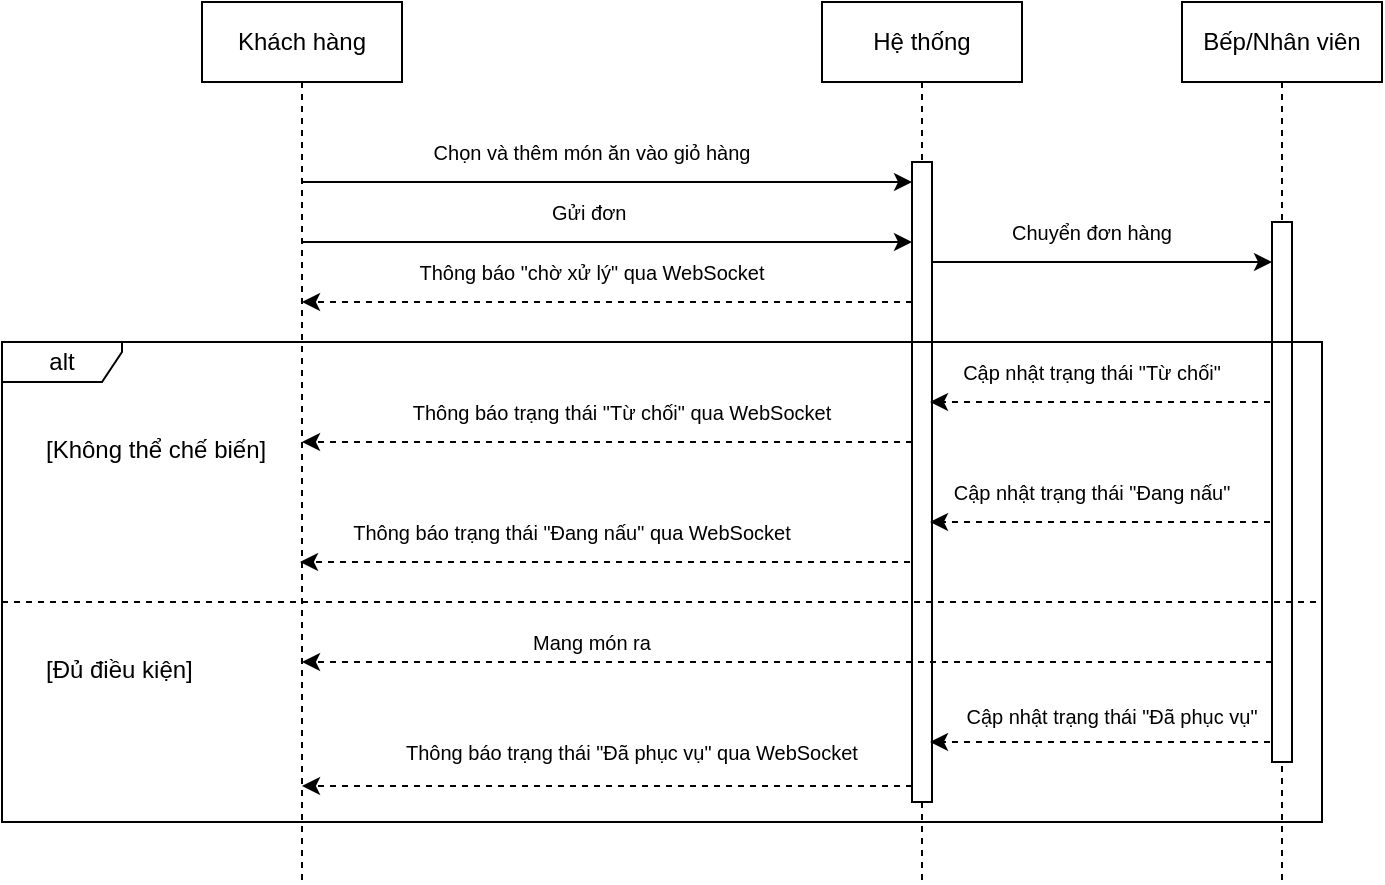 <mxfile version="24.7.17">
  <diagram name="Page-1" id="2YBvvXClWsGukQMizWep">
    <mxGraphModel dx="1639" dy="534" grid="1" gridSize="10" guides="1" tooltips="1" connect="1" arrows="1" fold="1" page="1" pageScale="1" pageWidth="850" pageHeight="1100" math="0" shadow="0">
      <root>
        <mxCell id="0" />
        <mxCell id="1" parent="0" />
        <mxCell id="aM9ryv3xv72pqoxQDRHE-1" value="Khách hàng" style="shape=umlLifeline;perimeter=lifelinePerimeter;whiteSpace=wrap;html=1;container=0;dropTarget=0;collapsible=0;recursiveResize=0;outlineConnect=0;portConstraint=eastwest;newEdgeStyle={&quot;edgeStyle&quot;:&quot;elbowEdgeStyle&quot;,&quot;elbow&quot;:&quot;vertical&quot;,&quot;curved&quot;:0,&quot;rounded&quot;:0};" parent="1" vertex="1">
          <mxGeometry x="40" y="40" width="100" height="440" as="geometry" />
        </mxCell>
        <mxCell id="aM9ryv3xv72pqoxQDRHE-5" value="Hệ thống" style="shape=umlLifeline;perimeter=lifelinePerimeter;whiteSpace=wrap;html=1;container=0;dropTarget=0;collapsible=0;recursiveResize=0;outlineConnect=0;portConstraint=eastwest;newEdgeStyle={&quot;edgeStyle&quot;:&quot;elbowEdgeStyle&quot;,&quot;elbow&quot;:&quot;vertical&quot;,&quot;curved&quot;:0,&quot;rounded&quot;:0};" parent="1" vertex="1">
          <mxGeometry x="350" y="40" width="100" height="440" as="geometry" />
        </mxCell>
        <mxCell id="aM9ryv3xv72pqoxQDRHE-6" value="&lt;span style=&quot;color: rgba(0, 0, 0, 0); font-family: monospace; font-size: 0px; text-align: start;&quot;&gt;%3CmxGraphModel%3E%3Croot%3E%3CmxCell%20id%3D%220%22%2F%3E%3CmxCell%20id%3D%221%22%20parent%3D%220%22%2F%3E%3CmxCell%20id%3D%222%22%20value%3D%22Interaction%20heading%22%20style%3D%22shape%3DumlFrame%3BwhiteSpace%3Dwrap%3Bhtml%3D1%3BpointerEvents%3D0%3BrecursiveResize%3D0%3Bcontainer%3D1%3Bcollapsible%3D0%3Bwidth%3D170%3B%22%20vertex%3D%221%22%20parent%3D%221%22%3E%3CmxGeometry%20x%3D%2210%22%20y%3D%22220%22%20width%3D%22290%22%20height%3D%22250%22%20as%3D%22geometry%22%2F%3E%3C%2FmxCell%3E%3CmxCell%20id%3D%223%22%20value%3D%22%5Bconstraint1%5D%22%20style%3D%22text%3Bhtml%3D1%3B%22%20vertex%3D%221%22%20parent%3D%222%22%3E%3CmxGeometry%20width%3D%22100%22%20height%3D%2220%22%20relative%3D%221%22%20as%3D%22geometry%22%3E%3CmxPoint%20x%3D%2220%22%20y%3D%2240%22%20as%3D%22offset%22%2F%3E%3C%2FmxGeometry%3E%3C%2FmxCell%3E%3CmxCell%20id%3D%224%22%20value%3D%22%5Bconstraint2%5D%22%20style%3D%22line%3BstrokeWidth%3D1%3Bdashed%3D1%3BlabelPosition%3Dcenter%3BverticalLabelPosition%3Dbottom%3Balign%3Dleft%3BverticalAlign%3Dtop%3BspacingLeft%3D20%3BspacingTop%3D15%3Bhtml%3D1%3BwhiteSpace%3Dwrap%3B%22%20vertex%3D%221%22%20parent%3D%222%22%3E%3CmxGeometry%20y%3D%22125%22%20width%3D%22290%22%20height%3D%2210%22%20as%3D%22geometry%22%2F%3E%3C%2FmxCell%3E%3C%2Froot%3E%3C%2FmxGraphModel%3E&lt;/span&gt;" style="html=1;points=[];perimeter=orthogonalPerimeter;outlineConnect=0;targetShapes=umlLifeline;portConstraint=eastwest;newEdgeStyle={&quot;edgeStyle&quot;:&quot;elbowEdgeStyle&quot;,&quot;elbow&quot;:&quot;vertical&quot;,&quot;curved&quot;:0,&quot;rounded&quot;:0};" parent="aM9ryv3xv72pqoxQDRHE-5" vertex="1">
          <mxGeometry x="45" y="80" width="10" height="320" as="geometry" />
        </mxCell>
        <mxCell id="VOvEn0KjgjUTMuamSDGO-1" value="Bếp/Nhân viên" style="shape=umlLifeline;perimeter=lifelinePerimeter;whiteSpace=wrap;html=1;container=0;dropTarget=0;collapsible=0;recursiveResize=0;outlineConnect=0;portConstraint=eastwest;newEdgeStyle={&quot;edgeStyle&quot;:&quot;elbowEdgeStyle&quot;,&quot;elbow&quot;:&quot;vertical&quot;,&quot;curved&quot;:0,&quot;rounded&quot;:0};" parent="1" vertex="1">
          <mxGeometry x="530" y="40" width="100" height="440" as="geometry" />
        </mxCell>
        <mxCell id="VOvEn0KjgjUTMuamSDGO-5" value="" style="html=1;points=[];perimeter=orthogonalPerimeter;outlineConnect=0;targetShapes=umlLifeline;portConstraint=eastwest;newEdgeStyle={&quot;edgeStyle&quot;:&quot;elbowEdgeStyle&quot;,&quot;elbow&quot;:&quot;vertical&quot;,&quot;curved&quot;:0,&quot;rounded&quot;:0};" parent="VOvEn0KjgjUTMuamSDGO-1" vertex="1">
          <mxGeometry x="45" y="110" width="10" height="270" as="geometry" />
        </mxCell>
        <mxCell id="VOvEn0KjgjUTMuamSDGO-3" value="" style="endArrow=classic;html=1;rounded=0;" parent="1" target="aM9ryv3xv72pqoxQDRHE-6" edge="1">
          <mxGeometry width="50" height="50" relative="1" as="geometry">
            <mxPoint x="90" y="130" as="sourcePoint" />
            <mxPoint x="260" y="130" as="targetPoint" />
          </mxGeometry>
        </mxCell>
        <mxCell id="VOvEn0KjgjUTMuamSDGO-6" value="" style="edgeStyle=elbowEdgeStyle;rounded=0;orthogonalLoop=1;jettySize=auto;html=1;elbow=vertical;curved=0;" parent="1" edge="1">
          <mxGeometry relative="1" as="geometry">
            <mxPoint x="405" y="169.996" as="sourcePoint" />
            <mxPoint x="575" y="169.996" as="targetPoint" />
          </mxGeometry>
        </mxCell>
        <mxCell id="VOvEn0KjgjUTMuamSDGO-7" value="&lt;font style=&quot;font-size: 10px;&quot;&gt;Chọn và thêm món ăn vào giỏ hàng&lt;/font&gt;" style="text;html=1;align=center;verticalAlign=middle;whiteSpace=wrap;rounded=0;" parent="1" vertex="1">
          <mxGeometry x="150" y="100" width="170" height="30" as="geometry" />
        </mxCell>
        <mxCell id="VOvEn0KjgjUTMuamSDGO-13" value="" style="endArrow=classic;html=1;rounded=0;" parent="1" edge="1">
          <mxGeometry width="50" height="50" relative="1" as="geometry">
            <mxPoint x="90" y="160" as="sourcePoint" />
            <mxPoint x="395" y="160" as="targetPoint" />
          </mxGeometry>
        </mxCell>
        <mxCell id="VOvEn0KjgjUTMuamSDGO-14" value="&lt;span style=&quot;font-size: 10px;&quot;&gt;Gửi đơn&amp;nbsp;&lt;/span&gt;" style="text;html=1;align=center;verticalAlign=middle;whiteSpace=wrap;rounded=0;" parent="1" vertex="1">
          <mxGeometry x="150" y="130" width="170" height="30" as="geometry" />
        </mxCell>
        <mxCell id="VOvEn0KjgjUTMuamSDGO-15" value="&lt;span style=&quot;font-size: 10px;&quot;&gt;Chuyển đơn hàng&lt;/span&gt;" style="text;html=1;align=center;verticalAlign=middle;whiteSpace=wrap;rounded=0;" parent="1" vertex="1">
          <mxGeometry x="400" y="140" width="170" height="30" as="geometry" />
        </mxCell>
        <mxCell id="VOvEn0KjgjUTMuamSDGO-18" value="" style="edgeStyle=elbowEdgeStyle;rounded=0;orthogonalLoop=1;jettySize=auto;html=1;elbow=vertical;curved=0;dashed=1;" parent="1" source="aM9ryv3xv72pqoxQDRHE-6" target="aM9ryv3xv72pqoxQDRHE-1" edge="1">
          <mxGeometry relative="1" as="geometry">
            <mxPoint x="315" y="205" as="targetPoint" />
            <Array as="points">
              <mxPoint x="350" y="190" />
            </Array>
          </mxGeometry>
        </mxCell>
        <mxCell id="VOvEn0KjgjUTMuamSDGO-19" value="&lt;span style=&quot;font-size: 10px;&quot;&gt;Thông báo &quot;chờ xử lý&quot; qua WebSocket&lt;/span&gt;" style="text;html=1;align=center;verticalAlign=middle;whiteSpace=wrap;rounded=0;" parent="1" vertex="1">
          <mxGeometry x="135" y="160" width="200" height="30" as="geometry" />
        </mxCell>
        <mxCell id="VOvEn0KjgjUTMuamSDGO-21" value="" style="endArrow=classic;html=1;rounded=0;dashed=1;" parent="1" edge="1">
          <mxGeometry width="50" height="50" relative="1" as="geometry">
            <mxPoint x="574" y="240" as="sourcePoint" />
            <mxPoint x="404" y="240" as="targetPoint" />
            <Array as="points">
              <mxPoint x="449" y="240" />
            </Array>
          </mxGeometry>
        </mxCell>
        <mxCell id="VOvEn0KjgjUTMuamSDGO-22" value="&lt;span style=&quot;font-size: 10px;&quot;&gt;Cập nhật trạng thái &quot;Từ chối&quot;&lt;/span&gt;" style="text;html=1;align=center;verticalAlign=middle;whiteSpace=wrap;rounded=0;" parent="1" vertex="1">
          <mxGeometry x="400" y="210" width="170" height="30" as="geometry" />
        </mxCell>
        <mxCell id="VOvEn0KjgjUTMuamSDGO-23" value="" style="edgeStyle=elbowEdgeStyle;rounded=0;orthogonalLoop=1;jettySize=auto;html=1;elbow=vertical;curved=0;dashed=1;" parent="1" edge="1">
          <mxGeometry relative="1" as="geometry">
            <mxPoint x="395" y="260" as="sourcePoint" />
            <mxPoint x="90" y="260" as="targetPoint" />
            <Array as="points">
              <mxPoint x="350" y="260" />
            </Array>
          </mxGeometry>
        </mxCell>
        <mxCell id="VOvEn0KjgjUTMuamSDGO-24" value="&lt;span style=&quot;font-size: 10px;&quot;&gt;Thông báo trạng thái &quot;Từ chối&quot; qua WebSocket&lt;/span&gt;" style="text;html=1;align=center;verticalAlign=middle;whiteSpace=wrap;rounded=0;" parent="1" vertex="1">
          <mxGeometry x="140" y="230" width="220" height="30" as="geometry" />
        </mxCell>
        <mxCell id="VOvEn0KjgjUTMuamSDGO-27" value="" style="endArrow=classic;html=1;rounded=0;dashed=1;" parent="1" edge="1">
          <mxGeometry width="50" height="50" relative="1" as="geometry">
            <mxPoint x="574" y="300" as="sourcePoint" />
            <mxPoint x="404" y="300" as="targetPoint" />
            <Array as="points">
              <mxPoint x="449" y="300" />
            </Array>
          </mxGeometry>
        </mxCell>
        <mxCell id="VOvEn0KjgjUTMuamSDGO-28" value="&lt;span style=&quot;font-size: 10px;&quot;&gt;Cập nhật trạng thái &quot;Đang nấu&quot;&lt;/span&gt;" style="text;html=1;align=center;verticalAlign=middle;whiteSpace=wrap;rounded=0;" parent="1" vertex="1">
          <mxGeometry x="400" y="270" width="170" height="30" as="geometry" />
        </mxCell>
        <mxCell id="VOvEn0KjgjUTMuamSDGO-31" value="" style="edgeStyle=elbowEdgeStyle;rounded=0;orthogonalLoop=1;jettySize=auto;html=1;elbow=vertical;curved=0;dashed=1;" parent="1" source="VOvEn0KjgjUTMuamSDGO-5" edge="1">
          <mxGeometry relative="1" as="geometry">
            <mxPoint x="570" y="370" as="sourcePoint" />
            <mxPoint x="90" y="370" as="targetPoint" />
            <Array as="points">
              <mxPoint x="350" y="370" />
            </Array>
          </mxGeometry>
        </mxCell>
        <mxCell id="VOvEn0KjgjUTMuamSDGO-35" value="" style="endArrow=classic;html=1;rounded=0;dashed=1;" parent="1" edge="1">
          <mxGeometry width="50" height="50" relative="1" as="geometry">
            <mxPoint x="574" y="410" as="sourcePoint" />
            <mxPoint x="404" y="410" as="targetPoint" />
            <Array as="points">
              <mxPoint x="449" y="410" />
            </Array>
          </mxGeometry>
        </mxCell>
        <mxCell id="VOvEn0KjgjUTMuamSDGO-36" value="&lt;span style=&quot;font-size: 10px;&quot;&gt;Cập nhật trạng thái &quot;Đã phục vụ&quot;&lt;/span&gt;" style="text;html=1;align=center;verticalAlign=middle;whiteSpace=wrap;rounded=0;" parent="1" vertex="1">
          <mxGeometry x="410" y="382" width="170" height="30" as="geometry" />
        </mxCell>
        <mxCell id="VOvEn0KjgjUTMuamSDGO-37" value="" style="edgeStyle=elbowEdgeStyle;rounded=0;orthogonalLoop=1;jettySize=auto;html=1;elbow=vertical;curved=0;dashed=1;" parent="1" edge="1">
          <mxGeometry relative="1" as="geometry">
            <mxPoint x="395" y="432" as="sourcePoint" />
            <mxPoint x="90" y="432" as="targetPoint" />
            <Array as="points">
              <mxPoint x="350" y="432" />
            </Array>
          </mxGeometry>
        </mxCell>
        <mxCell id="VOvEn0KjgjUTMuamSDGO-38" value="&lt;span style=&quot;font-size: 10px;&quot;&gt;Thông báo trạng thái &quot;Đã phục vụ&quot; qua WebSocket&lt;/span&gt;" style="text;html=1;align=center;verticalAlign=middle;whiteSpace=wrap;rounded=0;" parent="1" vertex="1">
          <mxGeometry x="140" y="400" width="230" height="30" as="geometry" />
        </mxCell>
        <mxCell id="VOvEn0KjgjUTMuamSDGO-42" value="alt" style="shape=umlFrame;whiteSpace=wrap;html=1;pointerEvents=0;recursiveResize=0;container=1;collapsible=0;width=60;height=20;" parent="1" vertex="1">
          <mxGeometry x="-60" y="210" width="660" height="240" as="geometry" />
        </mxCell>
        <mxCell id="VOvEn0KjgjUTMuamSDGO-43" value="[Không thể chế biến]" style="text;html=1;" parent="VOvEn0KjgjUTMuamSDGO-42" vertex="1">
          <mxGeometry width="100" height="20" relative="1" as="geometry">
            <mxPoint x="20" y="40" as="offset" />
          </mxGeometry>
        </mxCell>
        <mxCell id="VOvEn0KjgjUTMuamSDGO-44" value="[Đủ điều kiện]" style="line;strokeWidth=1;dashed=1;labelPosition=center;verticalLabelPosition=bottom;align=left;verticalAlign=top;spacingLeft=20;spacingTop=15;html=1;whiteSpace=wrap;" parent="VOvEn0KjgjUTMuamSDGO-42" vertex="1">
          <mxGeometry y="125" width="660" height="10" as="geometry" />
        </mxCell>
        <mxCell id="VOvEn0KjgjUTMuamSDGO-30" value="&lt;span style=&quot;font-size: 10px;&quot;&gt;Thông báo trạng thái &quot;Đang nấu&quot; qua WebSocket&lt;/span&gt;" style="text;html=1;align=center;verticalAlign=middle;whiteSpace=wrap;rounded=0;" parent="VOvEn0KjgjUTMuamSDGO-42" vertex="1">
          <mxGeometry x="170" y="80" width="230" height="30" as="geometry" />
        </mxCell>
        <mxCell id="VOvEn0KjgjUTMuamSDGO-29" value="" style="edgeStyle=elbowEdgeStyle;rounded=0;orthogonalLoop=1;jettySize=auto;html=1;elbow=vertical;curved=0;dashed=1;" parent="VOvEn0KjgjUTMuamSDGO-42" edge="1">
          <mxGeometry relative="1" as="geometry">
            <mxPoint x="454" y="110" as="sourcePoint" />
            <mxPoint x="149" y="110" as="targetPoint" />
            <Array as="points">
              <mxPoint x="409" y="110" />
            </Array>
          </mxGeometry>
        </mxCell>
        <mxCell id="VOvEn0KjgjUTMuamSDGO-32" value="&lt;span style=&quot;font-size: 10px;&quot;&gt;Mang món ra&lt;/span&gt;" style="text;html=1;align=center;verticalAlign=middle;whiteSpace=wrap;rounded=0;" parent="VOvEn0KjgjUTMuamSDGO-42" vertex="1">
          <mxGeometry x="210" y="135" width="170" height="30" as="geometry" />
        </mxCell>
      </root>
    </mxGraphModel>
  </diagram>
</mxfile>
